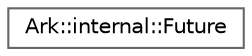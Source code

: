 digraph "Graphical Class Hierarchy"
{
 // INTERACTIVE_SVG=YES
 // LATEX_PDF_SIZE
  bgcolor="transparent";
  edge [fontname=Helvetica,fontsize=10,labelfontname=Helvetica,labelfontsize=10];
  node [fontname=Helvetica,fontsize=10,shape=box,height=0.2,width=0.4];
  rankdir="LR";
  Node0 [label="Ark::internal::Future",height=0.2,width=0.4,color="grey40", fillcolor="white", style="filled",URL="$d4/d6d/classArk_1_1internal_1_1Future.html",tooltip=" "];
}
